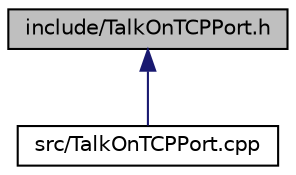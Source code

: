 digraph "include/TalkOnTCPPort.h"
{
 // LATEX_PDF_SIZE
  edge [fontname="Helvetica",fontsize="10",labelfontname="Helvetica",labelfontsize="10"];
  node [fontname="Helvetica",fontsize="10",shape=record];
  Node1 [label="include/TalkOnTCPPort.h",height=0.2,width=0.4,color="black", fillcolor="grey75", style="filled", fontcolor="black",tooltip="Provides functionality to send movement commands to the TurtleBot via a TCP socket."];
  Node1 -> Node2 [dir="back",color="midnightblue",fontsize="10",style="solid",fontname="Helvetica"];
  Node2 [label="src/TalkOnTCPPort.cpp",height=0.2,width=0.4,color="black", fillcolor="white", style="filled",URL="$TalkOnTCPPort_8cpp.html",tooltip="Sends a movement command to the TurtleBot via TCP."];
}
